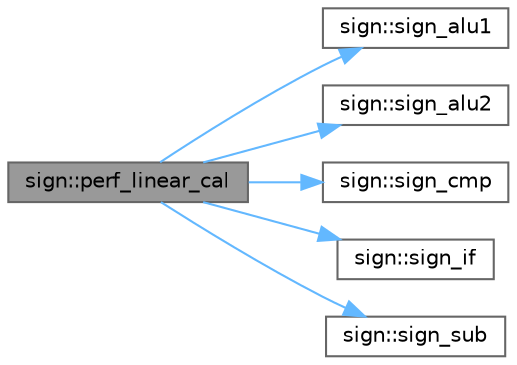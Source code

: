 digraph "sign::perf_linear_cal"
{
 // LATEX_PDF_SIZE
  bgcolor="transparent";
  edge [fontname=Helvetica,fontsize=10,labelfontname=Helvetica,labelfontsize=10];
  node [fontname=Helvetica,fontsize=10,shape=box,height=0.2,width=0.4];
  rankdir="LR";
  Node1 [id="Node000001",label="sign::perf_linear_cal",height=0.2,width=0.4,color="gray40", fillcolor="grey60", style="filled", fontcolor="black",tooltip=" "];
  Node1 -> Node2 [id="edge1_Node000001_Node000002",color="steelblue1",style="solid",tooltip=" "];
  Node2 [id="Node000002",label="sign::sign_alu1",height=0.2,width=0.4,color="grey40", fillcolor="white", style="filled",URL="$namespacesign.html#ad274e1a08012b2a6f1934c15b1e66039",tooltip=" "];
  Node1 -> Node3 [id="edge2_Node000001_Node000003",color="steelblue1",style="solid",tooltip=" "];
  Node3 [id="Node000003",label="sign::sign_alu2",height=0.2,width=0.4,color="grey40", fillcolor="white", style="filled",URL="$namespacesign.html#a97b3f79bd2b5af7c6961f3a7841ca19a",tooltip=" "];
  Node1 -> Node4 [id="edge3_Node000001_Node000004",color="steelblue1",style="solid",tooltip=" "];
  Node4 [id="Node000004",label="sign::sign_cmp",height=0.2,width=0.4,color="grey40", fillcolor="white", style="filled",URL="$namespacesign.html#a822acd22a92c2aac21cfe55e2ea76bf7",tooltip=" "];
  Node1 -> Node5 [id="edge4_Node000001_Node000005",color="steelblue1",style="solid",tooltip=" "];
  Node5 [id="Node000005",label="sign::sign_if",height=0.2,width=0.4,color="grey40", fillcolor="white", style="filled",URL="$namespacesign.html#a8985e2c7df68403eac6692adcd3f8e81",tooltip=" "];
  Node1 -> Node6 [id="edge5_Node000001_Node000006",color="steelblue1",style="solid",tooltip=" "];
  Node6 [id="Node000006",label="sign::sign_sub",height=0.2,width=0.4,color="grey40", fillcolor="white", style="filled",URL="$namespacesign.html#abd70dd83d976cecb7a5cdd6285481f13",tooltip=" "];
}
